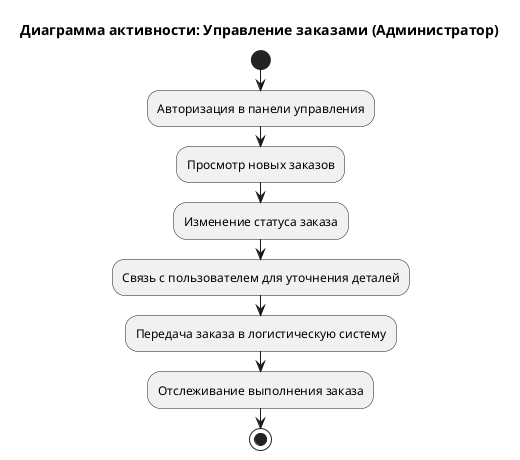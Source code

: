 @startuml
title Диаграмма активности: Управление заказами (Администратор)

|Администратор|
start
:Авторизация в панели управления;
:Просмотр новых заказов;
:Изменение статуса заказа;
:Связь с пользователем для уточнения деталей;
:Передача заказа в логистическую систему;
:Отслеживание выполнения заказа;
stop
@enduml
